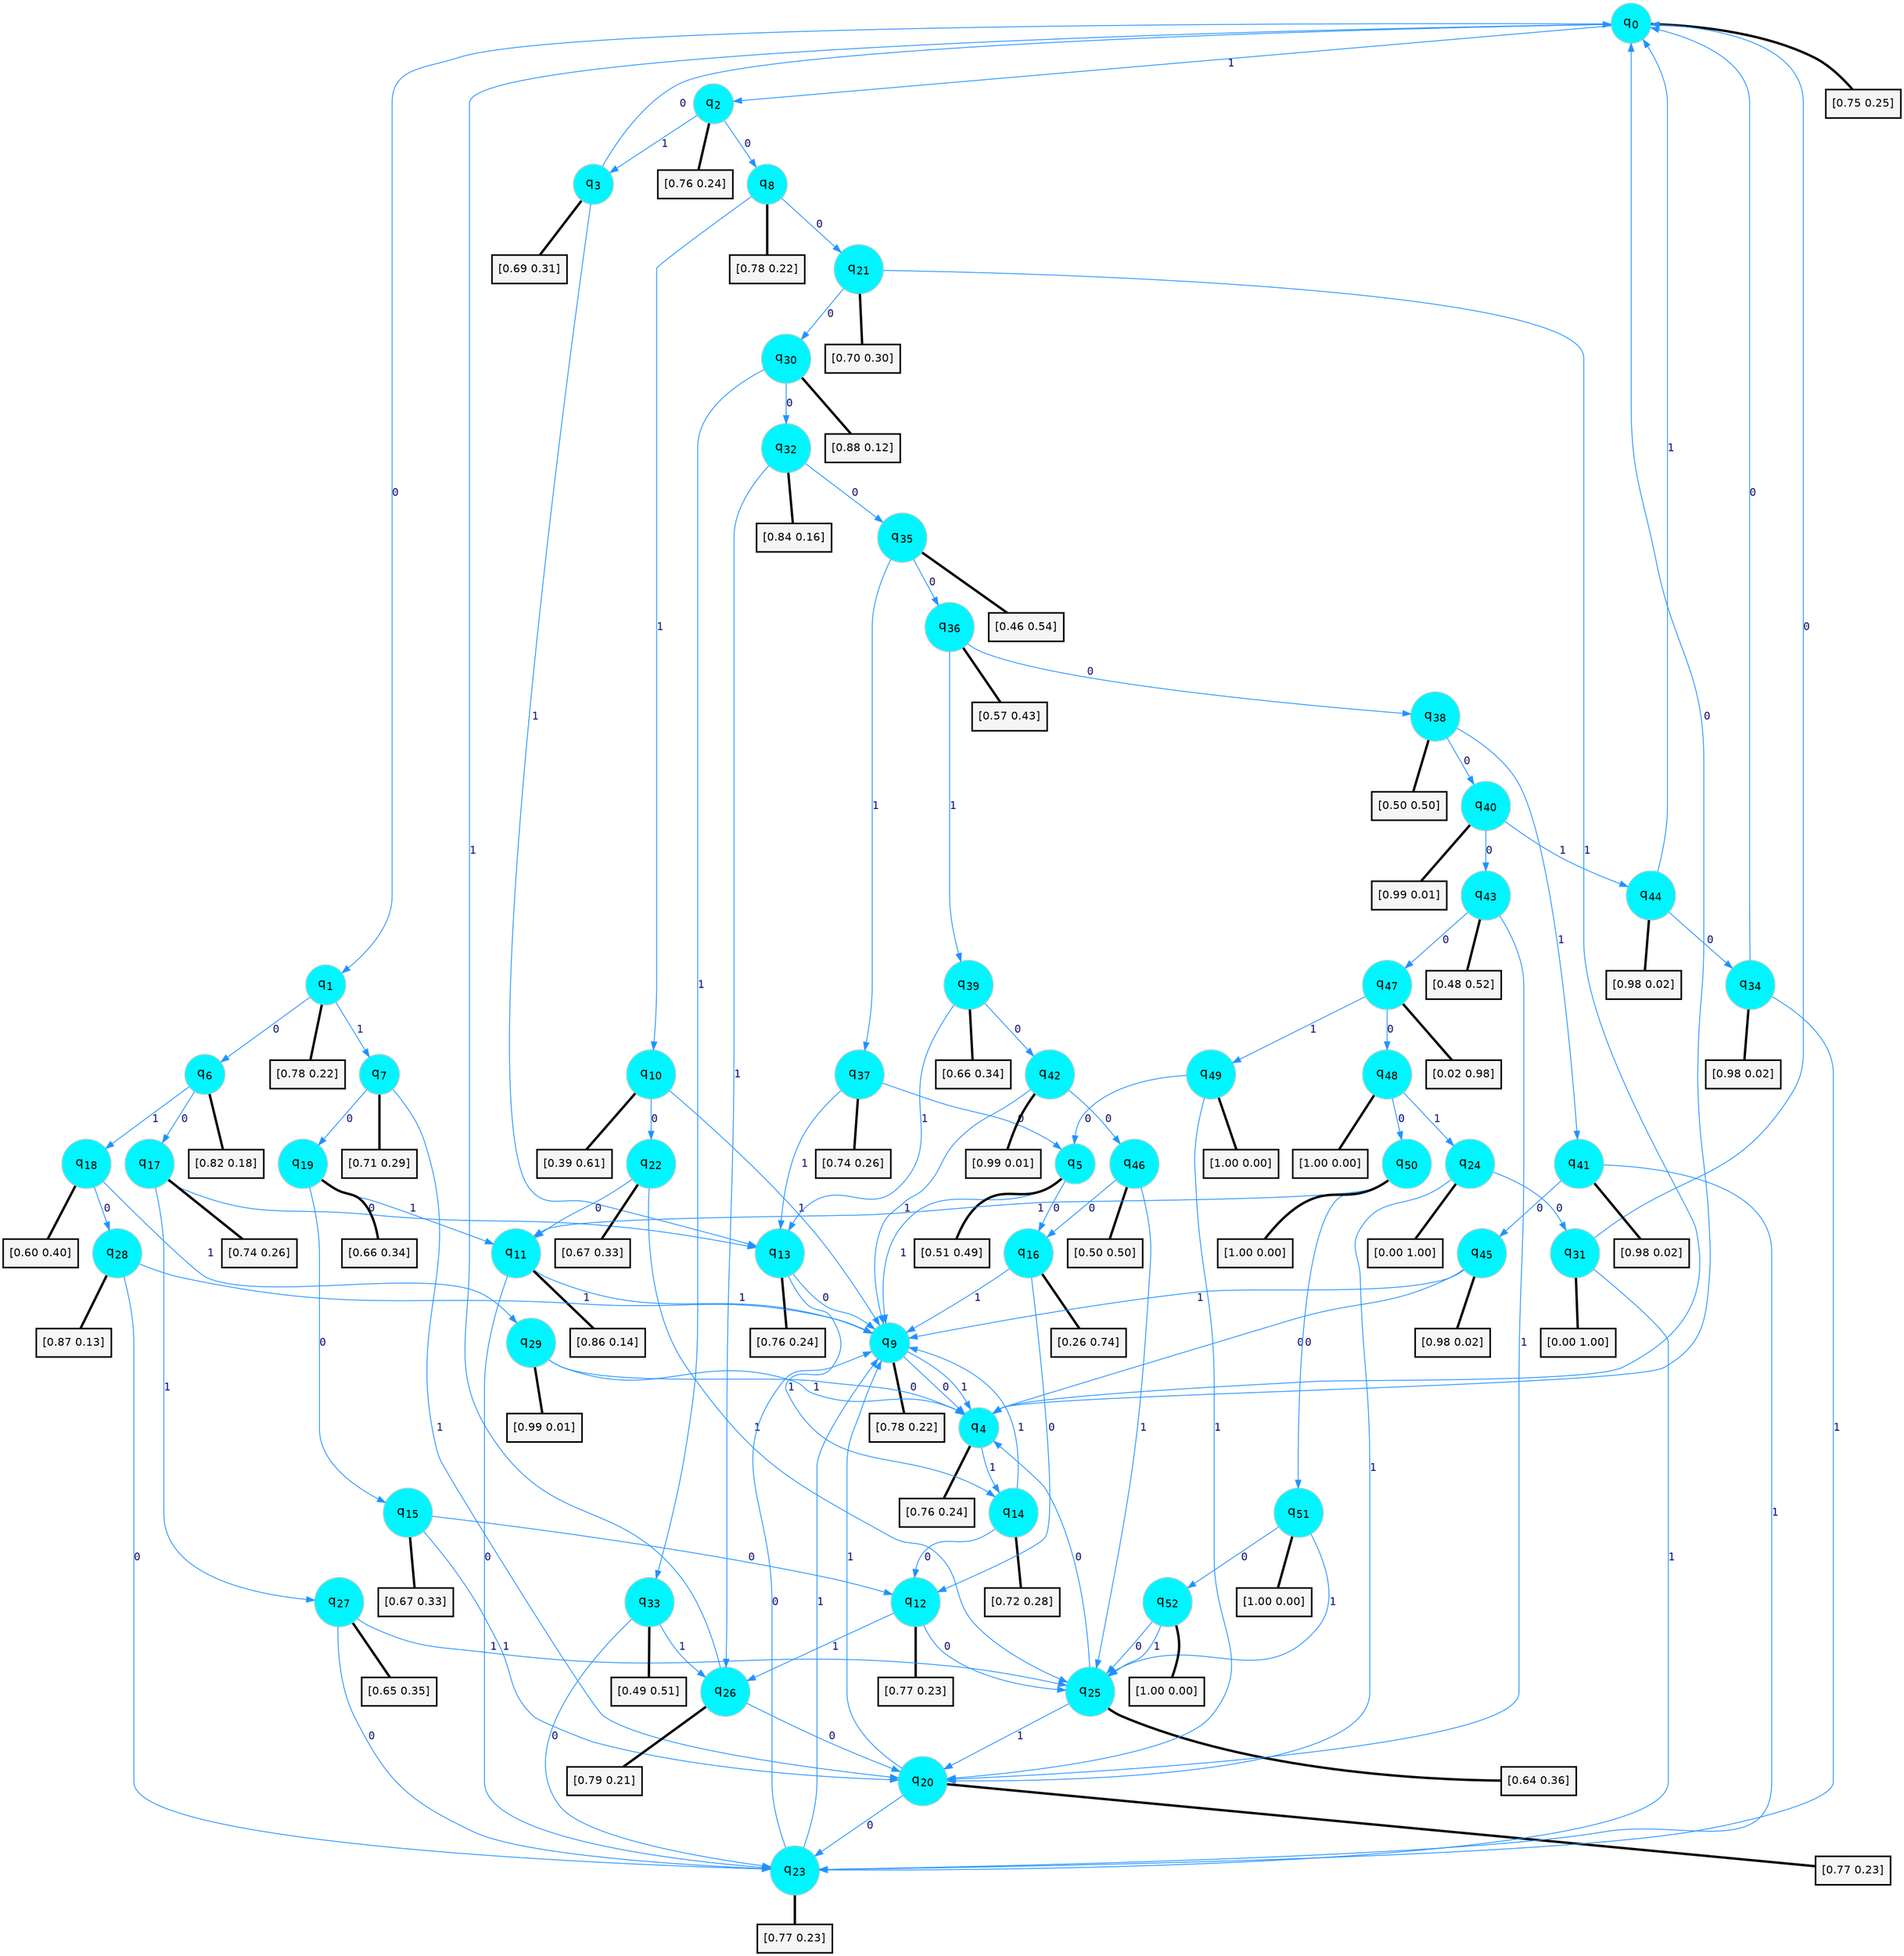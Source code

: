 digraph G {
graph [
bgcolor=transparent, dpi=300, rankdir=TD, size="40,25"];
node [
color=gray, fillcolor=turquoise1, fontcolor=black, fontname=Helvetica, fontsize=16, fontweight=bold, shape=circle, style=filled];
edge [
arrowsize=1, color=dodgerblue1, fontcolor=midnightblue, fontname=courier, fontweight=bold, penwidth=1, style=solid, weight=20];
0[label=<q<SUB>0</SUB>>];
1[label=<q<SUB>1</SUB>>];
2[label=<q<SUB>2</SUB>>];
3[label=<q<SUB>3</SUB>>];
4[label=<q<SUB>4</SUB>>];
5[label=<q<SUB>5</SUB>>];
6[label=<q<SUB>6</SUB>>];
7[label=<q<SUB>7</SUB>>];
8[label=<q<SUB>8</SUB>>];
9[label=<q<SUB>9</SUB>>];
10[label=<q<SUB>10</SUB>>];
11[label=<q<SUB>11</SUB>>];
12[label=<q<SUB>12</SUB>>];
13[label=<q<SUB>13</SUB>>];
14[label=<q<SUB>14</SUB>>];
15[label=<q<SUB>15</SUB>>];
16[label=<q<SUB>16</SUB>>];
17[label=<q<SUB>17</SUB>>];
18[label=<q<SUB>18</SUB>>];
19[label=<q<SUB>19</SUB>>];
20[label=<q<SUB>20</SUB>>];
21[label=<q<SUB>21</SUB>>];
22[label=<q<SUB>22</SUB>>];
23[label=<q<SUB>23</SUB>>];
24[label=<q<SUB>24</SUB>>];
25[label=<q<SUB>25</SUB>>];
26[label=<q<SUB>26</SUB>>];
27[label=<q<SUB>27</SUB>>];
28[label=<q<SUB>28</SUB>>];
29[label=<q<SUB>29</SUB>>];
30[label=<q<SUB>30</SUB>>];
31[label=<q<SUB>31</SUB>>];
32[label=<q<SUB>32</SUB>>];
33[label=<q<SUB>33</SUB>>];
34[label=<q<SUB>34</SUB>>];
35[label=<q<SUB>35</SUB>>];
36[label=<q<SUB>36</SUB>>];
37[label=<q<SUB>37</SUB>>];
38[label=<q<SUB>38</SUB>>];
39[label=<q<SUB>39</SUB>>];
40[label=<q<SUB>40</SUB>>];
41[label=<q<SUB>41</SUB>>];
42[label=<q<SUB>42</SUB>>];
43[label=<q<SUB>43</SUB>>];
44[label=<q<SUB>44</SUB>>];
45[label=<q<SUB>45</SUB>>];
46[label=<q<SUB>46</SUB>>];
47[label=<q<SUB>47</SUB>>];
48[label=<q<SUB>48</SUB>>];
49[label=<q<SUB>49</SUB>>];
50[label=<q<SUB>50</SUB>>];
51[label=<q<SUB>51</SUB>>];
52[label=<q<SUB>52</SUB>>];
53[label="[0.75 0.25]", shape=box,fontcolor=black, fontname=Helvetica, fontsize=14, penwidth=2, fillcolor=whitesmoke,color=black];
54[label="[0.78 0.22]", shape=box,fontcolor=black, fontname=Helvetica, fontsize=14, penwidth=2, fillcolor=whitesmoke,color=black];
55[label="[0.76 0.24]", shape=box,fontcolor=black, fontname=Helvetica, fontsize=14, penwidth=2, fillcolor=whitesmoke,color=black];
56[label="[0.69 0.31]", shape=box,fontcolor=black, fontname=Helvetica, fontsize=14, penwidth=2, fillcolor=whitesmoke,color=black];
57[label="[0.76 0.24]", shape=box,fontcolor=black, fontname=Helvetica, fontsize=14, penwidth=2, fillcolor=whitesmoke,color=black];
58[label="[0.51 0.49]", shape=box,fontcolor=black, fontname=Helvetica, fontsize=14, penwidth=2, fillcolor=whitesmoke,color=black];
59[label="[0.82 0.18]", shape=box,fontcolor=black, fontname=Helvetica, fontsize=14, penwidth=2, fillcolor=whitesmoke,color=black];
60[label="[0.71 0.29]", shape=box,fontcolor=black, fontname=Helvetica, fontsize=14, penwidth=2, fillcolor=whitesmoke,color=black];
61[label="[0.78 0.22]", shape=box,fontcolor=black, fontname=Helvetica, fontsize=14, penwidth=2, fillcolor=whitesmoke,color=black];
62[label="[0.78 0.22]", shape=box,fontcolor=black, fontname=Helvetica, fontsize=14, penwidth=2, fillcolor=whitesmoke,color=black];
63[label="[0.39 0.61]", shape=box,fontcolor=black, fontname=Helvetica, fontsize=14, penwidth=2, fillcolor=whitesmoke,color=black];
64[label="[0.86 0.14]", shape=box,fontcolor=black, fontname=Helvetica, fontsize=14, penwidth=2, fillcolor=whitesmoke,color=black];
65[label="[0.77 0.23]", shape=box,fontcolor=black, fontname=Helvetica, fontsize=14, penwidth=2, fillcolor=whitesmoke,color=black];
66[label="[0.76 0.24]", shape=box,fontcolor=black, fontname=Helvetica, fontsize=14, penwidth=2, fillcolor=whitesmoke,color=black];
67[label="[0.72 0.28]", shape=box,fontcolor=black, fontname=Helvetica, fontsize=14, penwidth=2, fillcolor=whitesmoke,color=black];
68[label="[0.67 0.33]", shape=box,fontcolor=black, fontname=Helvetica, fontsize=14, penwidth=2, fillcolor=whitesmoke,color=black];
69[label="[0.26 0.74]", shape=box,fontcolor=black, fontname=Helvetica, fontsize=14, penwidth=2, fillcolor=whitesmoke,color=black];
70[label="[0.74 0.26]", shape=box,fontcolor=black, fontname=Helvetica, fontsize=14, penwidth=2, fillcolor=whitesmoke,color=black];
71[label="[0.60 0.40]", shape=box,fontcolor=black, fontname=Helvetica, fontsize=14, penwidth=2, fillcolor=whitesmoke,color=black];
72[label="[0.66 0.34]", shape=box,fontcolor=black, fontname=Helvetica, fontsize=14, penwidth=2, fillcolor=whitesmoke,color=black];
73[label="[0.77 0.23]", shape=box,fontcolor=black, fontname=Helvetica, fontsize=14, penwidth=2, fillcolor=whitesmoke,color=black];
74[label="[0.70 0.30]", shape=box,fontcolor=black, fontname=Helvetica, fontsize=14, penwidth=2, fillcolor=whitesmoke,color=black];
75[label="[0.67 0.33]", shape=box,fontcolor=black, fontname=Helvetica, fontsize=14, penwidth=2, fillcolor=whitesmoke,color=black];
76[label="[0.77 0.23]", shape=box,fontcolor=black, fontname=Helvetica, fontsize=14, penwidth=2, fillcolor=whitesmoke,color=black];
77[label="[0.00 1.00]", shape=box,fontcolor=black, fontname=Helvetica, fontsize=14, penwidth=2, fillcolor=whitesmoke,color=black];
78[label="[0.64 0.36]", shape=box,fontcolor=black, fontname=Helvetica, fontsize=14, penwidth=2, fillcolor=whitesmoke,color=black];
79[label="[0.79 0.21]", shape=box,fontcolor=black, fontname=Helvetica, fontsize=14, penwidth=2, fillcolor=whitesmoke,color=black];
80[label="[0.65 0.35]", shape=box,fontcolor=black, fontname=Helvetica, fontsize=14, penwidth=2, fillcolor=whitesmoke,color=black];
81[label="[0.87 0.13]", shape=box,fontcolor=black, fontname=Helvetica, fontsize=14, penwidth=2, fillcolor=whitesmoke,color=black];
82[label="[0.99 0.01]", shape=box,fontcolor=black, fontname=Helvetica, fontsize=14, penwidth=2, fillcolor=whitesmoke,color=black];
83[label="[0.88 0.12]", shape=box,fontcolor=black, fontname=Helvetica, fontsize=14, penwidth=2, fillcolor=whitesmoke,color=black];
84[label="[0.00 1.00]", shape=box,fontcolor=black, fontname=Helvetica, fontsize=14, penwidth=2, fillcolor=whitesmoke,color=black];
85[label="[0.84 0.16]", shape=box,fontcolor=black, fontname=Helvetica, fontsize=14, penwidth=2, fillcolor=whitesmoke,color=black];
86[label="[0.49 0.51]", shape=box,fontcolor=black, fontname=Helvetica, fontsize=14, penwidth=2, fillcolor=whitesmoke,color=black];
87[label="[0.98 0.02]", shape=box,fontcolor=black, fontname=Helvetica, fontsize=14, penwidth=2, fillcolor=whitesmoke,color=black];
88[label="[0.46 0.54]", shape=box,fontcolor=black, fontname=Helvetica, fontsize=14, penwidth=2, fillcolor=whitesmoke,color=black];
89[label="[0.57 0.43]", shape=box,fontcolor=black, fontname=Helvetica, fontsize=14, penwidth=2, fillcolor=whitesmoke,color=black];
90[label="[0.74 0.26]", shape=box,fontcolor=black, fontname=Helvetica, fontsize=14, penwidth=2, fillcolor=whitesmoke,color=black];
91[label="[0.50 0.50]", shape=box,fontcolor=black, fontname=Helvetica, fontsize=14, penwidth=2, fillcolor=whitesmoke,color=black];
92[label="[0.66 0.34]", shape=box,fontcolor=black, fontname=Helvetica, fontsize=14, penwidth=2, fillcolor=whitesmoke,color=black];
93[label="[0.99 0.01]", shape=box,fontcolor=black, fontname=Helvetica, fontsize=14, penwidth=2, fillcolor=whitesmoke,color=black];
94[label="[0.98 0.02]", shape=box,fontcolor=black, fontname=Helvetica, fontsize=14, penwidth=2, fillcolor=whitesmoke,color=black];
95[label="[0.99 0.01]", shape=box,fontcolor=black, fontname=Helvetica, fontsize=14, penwidth=2, fillcolor=whitesmoke,color=black];
96[label="[0.48 0.52]", shape=box,fontcolor=black, fontname=Helvetica, fontsize=14, penwidth=2, fillcolor=whitesmoke,color=black];
97[label="[0.98 0.02]", shape=box,fontcolor=black, fontname=Helvetica, fontsize=14, penwidth=2, fillcolor=whitesmoke,color=black];
98[label="[0.98 0.02]", shape=box,fontcolor=black, fontname=Helvetica, fontsize=14, penwidth=2, fillcolor=whitesmoke,color=black];
99[label="[0.50 0.50]", shape=box,fontcolor=black, fontname=Helvetica, fontsize=14, penwidth=2, fillcolor=whitesmoke,color=black];
100[label="[0.02 0.98]", shape=box,fontcolor=black, fontname=Helvetica, fontsize=14, penwidth=2, fillcolor=whitesmoke,color=black];
101[label="[1.00 0.00]", shape=box,fontcolor=black, fontname=Helvetica, fontsize=14, penwidth=2, fillcolor=whitesmoke,color=black];
102[label="[1.00 0.00]", shape=box,fontcolor=black, fontname=Helvetica, fontsize=14, penwidth=2, fillcolor=whitesmoke,color=black];
103[label="[1.00 0.00]", shape=box,fontcolor=black, fontname=Helvetica, fontsize=14, penwidth=2, fillcolor=whitesmoke,color=black];
104[label="[1.00 0.00]", shape=box,fontcolor=black, fontname=Helvetica, fontsize=14, penwidth=2, fillcolor=whitesmoke,color=black];
105[label="[1.00 0.00]", shape=box,fontcolor=black, fontname=Helvetica, fontsize=14, penwidth=2, fillcolor=whitesmoke,color=black];
0->1 [label=0];
0->2 [label=1];
0->53 [arrowhead=none, penwidth=3,color=black];
1->6 [label=0];
1->7 [label=1];
1->54 [arrowhead=none, penwidth=3,color=black];
2->8 [label=0];
2->3 [label=1];
2->55 [arrowhead=none, penwidth=3,color=black];
3->0 [label=0];
3->13 [label=1];
3->56 [arrowhead=none, penwidth=3,color=black];
4->0 [label=0];
4->14 [label=1];
4->57 [arrowhead=none, penwidth=3,color=black];
5->16 [label=0];
5->9 [label=1];
5->58 [arrowhead=none, penwidth=3,color=black];
6->17 [label=0];
6->18 [label=1];
6->59 [arrowhead=none, penwidth=3,color=black];
7->19 [label=0];
7->20 [label=1];
7->60 [arrowhead=none, penwidth=3,color=black];
8->21 [label=0];
8->10 [label=1];
8->61 [arrowhead=none, penwidth=3,color=black];
9->4 [label=0];
9->4 [label=1];
9->62 [arrowhead=none, penwidth=3,color=black];
10->22 [label=0];
10->9 [label=1];
10->63 [arrowhead=none, penwidth=3,color=black];
11->23 [label=0];
11->9 [label=1];
11->64 [arrowhead=none, penwidth=3,color=black];
12->25 [label=0];
12->26 [label=1];
12->65 [arrowhead=none, penwidth=3,color=black];
13->9 [label=0];
13->14 [label=1];
13->66 [arrowhead=none, penwidth=3,color=black];
14->12 [label=0];
14->9 [label=1];
14->67 [arrowhead=none, penwidth=3,color=black];
15->12 [label=0];
15->20 [label=1];
15->68 [arrowhead=none, penwidth=3,color=black];
16->12 [label=0];
16->9 [label=1];
16->69 [arrowhead=none, penwidth=3,color=black];
17->13 [label=0];
17->27 [label=1];
17->70 [arrowhead=none, penwidth=3,color=black];
18->28 [label=0];
18->29 [label=1];
18->71 [arrowhead=none, penwidth=3,color=black];
19->15 [label=0];
19->11 [label=1];
19->72 [arrowhead=none, penwidth=3,color=black];
20->23 [label=0];
20->9 [label=1];
20->73 [arrowhead=none, penwidth=3,color=black];
21->30 [label=0];
21->4 [label=1];
21->74 [arrowhead=none, penwidth=3,color=black];
22->11 [label=0];
22->25 [label=1];
22->75 [arrowhead=none, penwidth=3,color=black];
23->9 [label=0];
23->9 [label=1];
23->76 [arrowhead=none, penwidth=3,color=black];
24->31 [label=0];
24->20 [label=1];
24->77 [arrowhead=none, penwidth=3,color=black];
25->4 [label=0];
25->20 [label=1];
25->78 [arrowhead=none, penwidth=3,color=black];
26->20 [label=0];
26->0 [label=1];
26->79 [arrowhead=none, penwidth=3,color=black];
27->23 [label=0];
27->25 [label=1];
27->80 [arrowhead=none, penwidth=3,color=black];
28->23 [label=0];
28->9 [label=1];
28->81 [arrowhead=none, penwidth=3,color=black];
29->4 [label=0];
29->4 [label=1];
29->82 [arrowhead=none, penwidth=3,color=black];
30->32 [label=0];
30->33 [label=1];
30->83 [arrowhead=none, penwidth=3,color=black];
31->0 [label=0];
31->23 [label=1];
31->84 [arrowhead=none, penwidth=3,color=black];
32->35 [label=0];
32->26 [label=1];
32->85 [arrowhead=none, penwidth=3,color=black];
33->23 [label=0];
33->26 [label=1];
33->86 [arrowhead=none, penwidth=3,color=black];
34->0 [label=0];
34->23 [label=1];
34->87 [arrowhead=none, penwidth=3,color=black];
35->36 [label=0];
35->37 [label=1];
35->88 [arrowhead=none, penwidth=3,color=black];
36->38 [label=0];
36->39 [label=1];
36->89 [arrowhead=none, penwidth=3,color=black];
37->5 [label=0];
37->13 [label=1];
37->90 [arrowhead=none, penwidth=3,color=black];
38->40 [label=0];
38->41 [label=1];
38->91 [arrowhead=none, penwidth=3,color=black];
39->42 [label=0];
39->13 [label=1];
39->92 [arrowhead=none, penwidth=3,color=black];
40->43 [label=0];
40->44 [label=1];
40->93 [arrowhead=none, penwidth=3,color=black];
41->45 [label=0];
41->23 [label=1];
41->94 [arrowhead=none, penwidth=3,color=black];
42->46 [label=0];
42->9 [label=1];
42->95 [arrowhead=none, penwidth=3,color=black];
43->47 [label=0];
43->20 [label=1];
43->96 [arrowhead=none, penwidth=3,color=black];
44->34 [label=0];
44->0 [label=1];
44->97 [arrowhead=none, penwidth=3,color=black];
45->4 [label=0];
45->9 [label=1];
45->98 [arrowhead=none, penwidth=3,color=black];
46->16 [label=0];
46->25 [label=1];
46->99 [arrowhead=none, penwidth=3,color=black];
47->48 [label=0];
47->49 [label=1];
47->100 [arrowhead=none, penwidth=3,color=black];
48->50 [label=0];
48->24 [label=1];
48->101 [arrowhead=none, penwidth=3,color=black];
49->5 [label=0];
49->20 [label=1];
49->102 [arrowhead=none, penwidth=3,color=black];
50->51 [label=0];
50->11 [label=1];
50->103 [arrowhead=none, penwidth=3,color=black];
51->52 [label=0];
51->25 [label=1];
51->104 [arrowhead=none, penwidth=3,color=black];
52->25 [label=0];
52->25 [label=1];
52->105 [arrowhead=none, penwidth=3,color=black];
}
